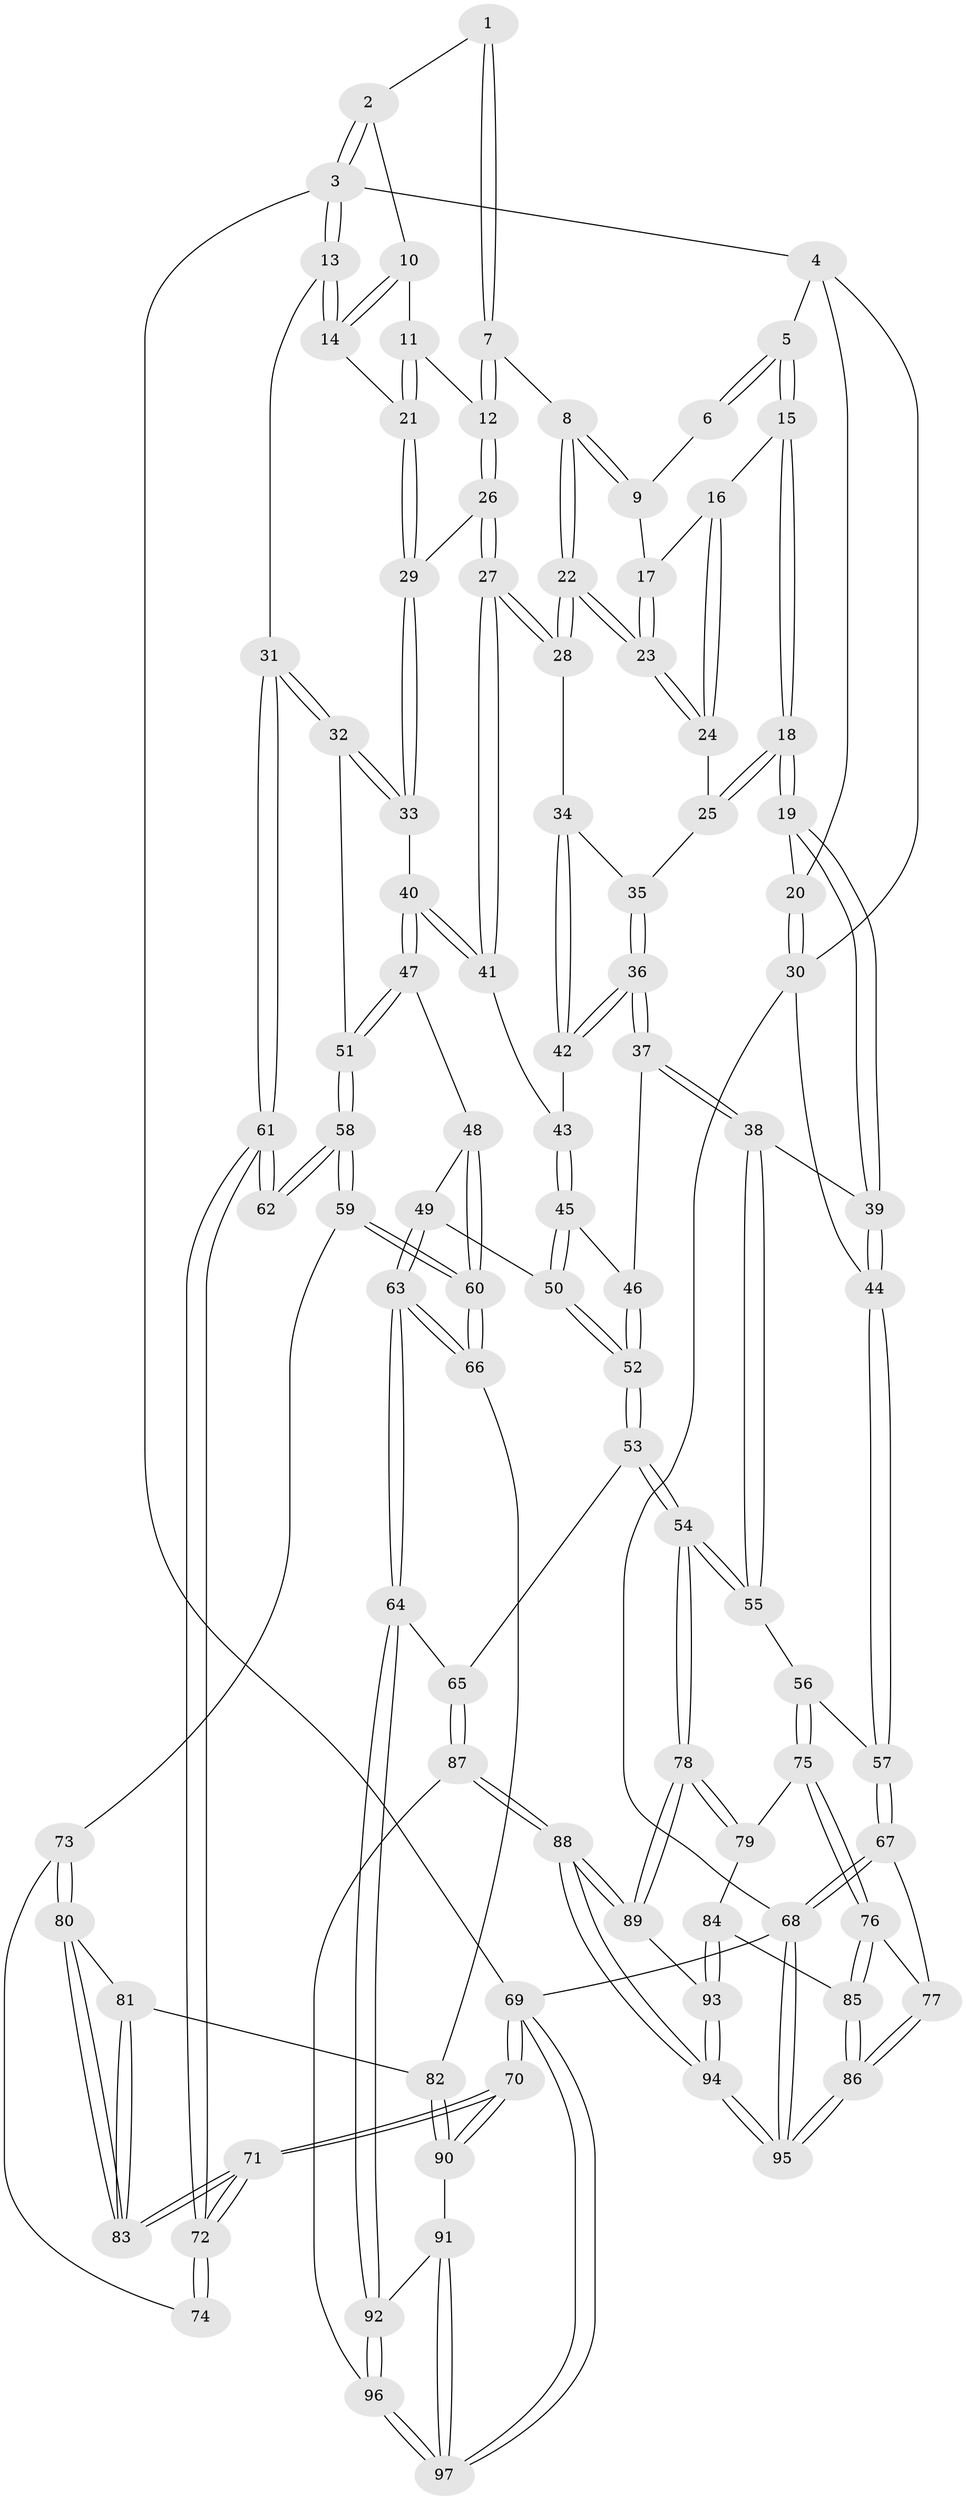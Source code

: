 // Generated by graph-tools (version 1.1) at 2025/27/03/15/25 16:27:56]
// undirected, 97 vertices, 239 edges
graph export_dot {
graph [start="1"]
  node [color=gray90,style=filled];
  1 [pos="+0.6092691680822409+0"];
  2 [pos="+0.8840344809393099+0"];
  3 [pos="+1+0"];
  4 [pos="+0.23794601228669113+0"];
  5 [pos="+0.36224420575629407+0"];
  6 [pos="+0.5941694262311759+0"];
  7 [pos="+0.6828986076211033+0.10692278768860779"];
  8 [pos="+0.6515588083411834+0.12473602306660712"];
  9 [pos="+0.5707284809580544+0.05551967368131727"];
  10 [pos="+0.859598634567432+0"];
  11 [pos="+0.8098595113172555+0.011781581609805638"];
  12 [pos="+0.7419073962183926+0.11616435518122564"];
  13 [pos="+1+0.15075105287750426"];
  14 [pos="+0.9276246191048887+0.13095198698283095"];
  15 [pos="+0.3792963034741742+0"];
  16 [pos="+0.4736791583270036+0.08097698959843422"];
  17 [pos="+0.5233209815982279+0.08894313588927599"];
  18 [pos="+0.32387245046151725+0.18544911407228973"];
  19 [pos="+0.25301563036069685+0.2496344740464059"];
  20 [pos="+0.14502384279710565+0.10251266969275016"];
  21 [pos="+0.8856357212647216+0.15975755470023625"];
  22 [pos="+0.6034896632599266+0.18040172508562988"];
  23 [pos="+0.5968195478972892+0.17672107872171738"];
  24 [pos="+0.4533378006601474+0.1607012894320558"];
  25 [pos="+0.44316051985625377+0.17252536982823544"];
  26 [pos="+0.7876735241912324+0.17884781211427217"];
  27 [pos="+0.7485048711497191+0.315014888693858"];
  28 [pos="+0.6029024404861983+0.26918306243835194"];
  29 [pos="+0.8781032988517694+0.1672938240417611"];
  30 [pos="+0+0.20187244334716178"];
  31 [pos="+1+0.39594016537809246"];
  32 [pos="+1+0.3937602784174947"];
  33 [pos="+0.9647298476863456+0.38192356792916854"];
  34 [pos="+0.5995447584591217+0.2715332379737751"];
  35 [pos="+0.45707347665138826+0.20091147862944722"];
  36 [pos="+0.4489258890791263+0.40492076106685254"];
  37 [pos="+0.44104928756270123+0.41334563933688484"];
  38 [pos="+0.36614605584967536+0.42353126326342816"];
  39 [pos="+0.24860012926454159+0.3149159820307746"];
  40 [pos="+0.8163212892993557+0.39408650304629306"];
  41 [pos="+0.7881186700217511+0.38068795901976904"];
  42 [pos="+0.5345451266219807+0.3450608333233938"];
  43 [pos="+0.6931121885533711+0.44109648057707224"];
  44 [pos="+0+0.44460599902102077"];
  45 [pos="+0.6681881773529291+0.47095253445097984"];
  46 [pos="+0.476578397344895+0.4452561993499746"];
  47 [pos="+0.797598309864238+0.5794948571566954"];
  48 [pos="+0.7928219274669238+0.5824643224277901"];
  49 [pos="+0.7150024224154904+0.6111437152567879"];
  50 [pos="+0.6555369951992226+0.5848522118639807"];
  51 [pos="+0.8746618282507574+0.6118297898545467"];
  52 [pos="+0.5731419653985182+0.6093906488469221"];
  53 [pos="+0.49088440101169983+0.7617162334873665"];
  54 [pos="+0.4612403726784912+0.7707556909583692"];
  55 [pos="+0.30994525297800024+0.5974328081855554"];
  56 [pos="+0.17030399491709167+0.6418428662733482"];
  57 [pos="+0+0.479370594946935"];
  58 [pos="+0.8930701186751568+0.6363049603683527"];
  59 [pos="+0.8787546887996387+0.7169471560035631"];
  60 [pos="+0.8115432000119731+0.7449312949366416"];
  61 [pos="+1+0.5946980053266381"];
  62 [pos="+1+0.6314616037191155"];
  63 [pos="+0.7272234366321719+0.8027032407558521"];
  64 [pos="+0.6873295428996394+0.8253952868098973"];
  65 [pos="+0.6334377058527686+0.8103770458126476"];
  66 [pos="+0.7349508395613457+0.8024534001839976"];
  67 [pos="+0+0.7513355626425464"];
  68 [pos="+0+1"];
  69 [pos="+1+1"];
  70 [pos="+1+1"];
  71 [pos="+1+1"];
  72 [pos="+1+0.8730606218079973"];
  73 [pos="+0.915852175373763+0.7460733525427685"];
  74 [pos="+0.9460863615384949+0.7277665173200009"];
  75 [pos="+0.1699901762478672+0.6445957595186809"];
  76 [pos="+0.09952061508014705+0.7849307252266434"];
  77 [pos="+0.030933566755713595+0.7897438396174263"];
  78 [pos="+0.44792122648629423+0.7937861307565608"];
  79 [pos="+0.23359200778630126+0.7879254419076572"];
  80 [pos="+0.9236827773204147+0.7632935147191499"];
  81 [pos="+0.8748928401226491+0.8538545778927639"];
  82 [pos="+0.8406940273387065+0.8635360801990577"];
  83 [pos="+1+0.9523422667239009"];
  84 [pos="+0.2031853741245089+0.8709085146743847"];
  85 [pos="+0.13818290754440454+0.8680504813621135"];
  86 [pos="+0.05666225940774273+0.9702136180991078"];
  87 [pos="+0.4542763828480041+1"];
  88 [pos="+0.4534625518706295+1"];
  89 [pos="+0.4189580399826042+0.8831617504727212"];
  90 [pos="+0.843963633651334+0.8846989562734544"];
  91 [pos="+0.8544929693845156+0.9997564001866028"];
  92 [pos="+0.688073087129129+0.873575325075155"];
  93 [pos="+0.23165399853630445+0.8942680341488447"];
  94 [pos="+0.186615092862206+1"];
  95 [pos="+0+1"];
  96 [pos="+0.6365697680363868+1"];
  97 [pos="+0.9526482527246339+1"];
  1 -- 2;
  1 -- 7;
  1 -- 7;
  2 -- 3;
  2 -- 3;
  2 -- 10;
  3 -- 4;
  3 -- 13;
  3 -- 13;
  3 -- 69;
  4 -- 5;
  4 -- 20;
  4 -- 30;
  5 -- 6;
  5 -- 6;
  5 -- 15;
  5 -- 15;
  6 -- 9;
  7 -- 8;
  7 -- 12;
  7 -- 12;
  8 -- 9;
  8 -- 9;
  8 -- 22;
  8 -- 22;
  9 -- 17;
  10 -- 11;
  10 -- 14;
  10 -- 14;
  11 -- 12;
  11 -- 21;
  11 -- 21;
  12 -- 26;
  12 -- 26;
  13 -- 14;
  13 -- 14;
  13 -- 31;
  14 -- 21;
  15 -- 16;
  15 -- 18;
  15 -- 18;
  16 -- 17;
  16 -- 24;
  16 -- 24;
  17 -- 23;
  17 -- 23;
  18 -- 19;
  18 -- 19;
  18 -- 25;
  18 -- 25;
  19 -- 20;
  19 -- 39;
  19 -- 39;
  20 -- 30;
  20 -- 30;
  21 -- 29;
  21 -- 29;
  22 -- 23;
  22 -- 23;
  22 -- 28;
  22 -- 28;
  23 -- 24;
  23 -- 24;
  24 -- 25;
  25 -- 35;
  26 -- 27;
  26 -- 27;
  26 -- 29;
  27 -- 28;
  27 -- 28;
  27 -- 41;
  27 -- 41;
  28 -- 34;
  29 -- 33;
  29 -- 33;
  30 -- 44;
  30 -- 68;
  31 -- 32;
  31 -- 32;
  31 -- 61;
  31 -- 61;
  32 -- 33;
  32 -- 33;
  32 -- 51;
  33 -- 40;
  34 -- 35;
  34 -- 42;
  34 -- 42;
  35 -- 36;
  35 -- 36;
  36 -- 37;
  36 -- 37;
  36 -- 42;
  36 -- 42;
  37 -- 38;
  37 -- 38;
  37 -- 46;
  38 -- 39;
  38 -- 55;
  38 -- 55;
  39 -- 44;
  39 -- 44;
  40 -- 41;
  40 -- 41;
  40 -- 47;
  40 -- 47;
  41 -- 43;
  42 -- 43;
  43 -- 45;
  43 -- 45;
  44 -- 57;
  44 -- 57;
  45 -- 46;
  45 -- 50;
  45 -- 50;
  46 -- 52;
  46 -- 52;
  47 -- 48;
  47 -- 51;
  47 -- 51;
  48 -- 49;
  48 -- 60;
  48 -- 60;
  49 -- 50;
  49 -- 63;
  49 -- 63;
  50 -- 52;
  50 -- 52;
  51 -- 58;
  51 -- 58;
  52 -- 53;
  52 -- 53;
  53 -- 54;
  53 -- 54;
  53 -- 65;
  54 -- 55;
  54 -- 55;
  54 -- 78;
  54 -- 78;
  55 -- 56;
  56 -- 57;
  56 -- 75;
  56 -- 75;
  57 -- 67;
  57 -- 67;
  58 -- 59;
  58 -- 59;
  58 -- 62;
  58 -- 62;
  59 -- 60;
  59 -- 60;
  59 -- 73;
  60 -- 66;
  60 -- 66;
  61 -- 62;
  61 -- 62;
  61 -- 72;
  61 -- 72;
  63 -- 64;
  63 -- 64;
  63 -- 66;
  63 -- 66;
  64 -- 65;
  64 -- 92;
  64 -- 92;
  65 -- 87;
  65 -- 87;
  66 -- 82;
  67 -- 68;
  67 -- 68;
  67 -- 77;
  68 -- 95;
  68 -- 95;
  68 -- 69;
  69 -- 70;
  69 -- 70;
  69 -- 97;
  69 -- 97;
  70 -- 71;
  70 -- 71;
  70 -- 90;
  70 -- 90;
  71 -- 72;
  71 -- 72;
  71 -- 83;
  71 -- 83;
  72 -- 74;
  72 -- 74;
  73 -- 74;
  73 -- 80;
  73 -- 80;
  75 -- 76;
  75 -- 76;
  75 -- 79;
  76 -- 77;
  76 -- 85;
  76 -- 85;
  77 -- 86;
  77 -- 86;
  78 -- 79;
  78 -- 79;
  78 -- 89;
  78 -- 89;
  79 -- 84;
  80 -- 81;
  80 -- 83;
  80 -- 83;
  81 -- 82;
  81 -- 83;
  81 -- 83;
  82 -- 90;
  82 -- 90;
  84 -- 85;
  84 -- 93;
  84 -- 93;
  85 -- 86;
  85 -- 86;
  86 -- 95;
  86 -- 95;
  87 -- 88;
  87 -- 88;
  87 -- 96;
  88 -- 89;
  88 -- 89;
  88 -- 94;
  88 -- 94;
  89 -- 93;
  90 -- 91;
  91 -- 92;
  91 -- 97;
  91 -- 97;
  92 -- 96;
  92 -- 96;
  93 -- 94;
  93 -- 94;
  94 -- 95;
  94 -- 95;
  96 -- 97;
  96 -- 97;
}
